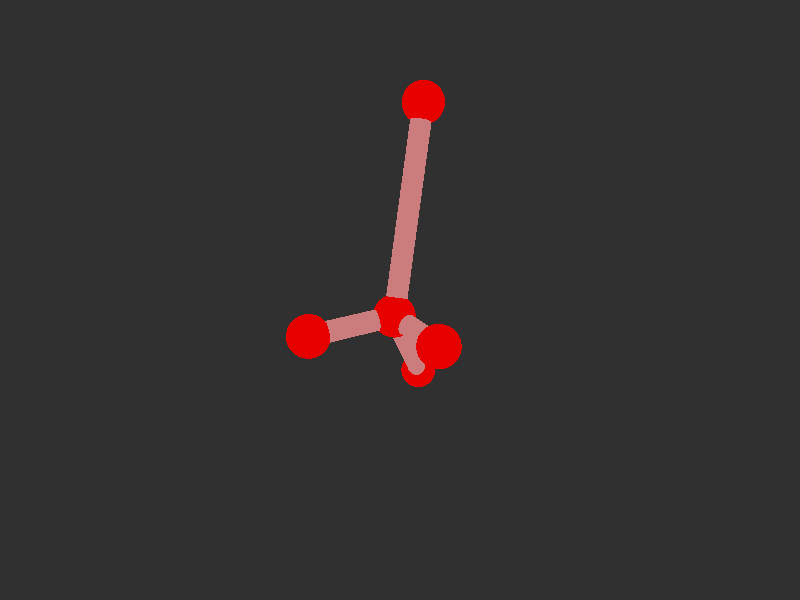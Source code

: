 #version 3.7; 
    global_settings { assumed_gamma 1.0 }
    

    camera {
    location  <20, 20, 20>
    right     x*image_width/image_height
    look_at   <0, 0, 0>
    angle 58
    }

    background { color rgb<1,1,1>*0.03 }


    light_source { <-20, 30, -25> color red 0.6 green 0.6 blue 0.6 }
    light_source { < 20, 30, -25> color red 0.6 green 0.6 blue 0.6 }
    
    #declare m = 1;
    union {

    union {
    sphere { m*<1.1016274062094384,-7.29231345639026e-19,0.724953541779624>, 1 }        
    sphere {  m*<1.2988255903281851,9.604607011288312e-19,3.71847325694878>, 1 }
    sphere {  m*<4.893668870884961,5.816490542366955e-18,-0.9037860622713951>, 1 }
    sphere {  m*<-3.821344109948575,8.164965809277259,-2.2913124234571303>, 1}
    sphere { m*<-3.821344109948575,-8.164965809277259,-2.291312423457133>, 1 }    

        pigment { color rgb<0.8,0,0>  }
    finish { ambient 0.1 diffuse 0.7 phong 1 }
    }    
    union {
    cylinder { m*<1.2988255903281851,9.604607011288312e-19,3.71847325694878>, <1.1016274062094384,-7.29231345639026e-19,0.724953541779624>, 0.5 }
    cylinder { m*<4.893668870884961,5.816490542366955e-18,-0.9037860622713951>, <1.1016274062094384,-7.29231345639026e-19,0.724953541779624>, 0.5}
    cylinder { m*<-3.821344109948575,8.164965809277259,-2.2913124234571303>, <1.1016274062094384,-7.29231345639026e-19,0.724953541779624>, 0.5 }
    cylinder {  m*<-3.821344109948575,-8.164965809277259,-2.291312423457133>, <1.1016274062094384,-7.29231345639026e-19,0.724953541779624>, 0.5}

    pigment { color rgb<0.6,.2,.2>  }
    finish { ambient 0.1 diffuse 0.7 phong 1 }    
    }
    
    // rotate <0, 0, 0>
    }
    #version 3.7; 
    global_settings { assumed_gamma 1.0 }
    

    camera {
    location  <20, 20, 20>
    right     x*image_width/image_height
    look_at   <0, 0, 0>
    angle 58
    }

    background { color rgb<1,1,1>*0.03 }


    light_source { <-20, 30, -25> color red 0.6 green 0.6 blue 0.6 }
    light_source { < 20, 30, -25> color red 0.6 green 0.6 blue 0.6 }
    
    #declare m = 1;
    union {

    union {
    sphere { m*<1.1016274062094384,-7.29231345639026e-19,0.724953541779624>, 1 }        
    sphere {  m*<1.2988255903281851,9.604607011288312e-19,3.71847325694878>, 1 }
    sphere {  m*<4.893668870884961,5.816490542366955e-18,-0.9037860622713951>, 1 }
    sphere {  m*<-3.821344109948575,8.164965809277259,-2.2913124234571303>, 1}
    sphere { m*<-3.821344109948575,-8.164965809277259,-2.291312423457133>, 1 }    

        pigment { color rgb<0.8,0,0>  }
    finish { ambient 0.1 diffuse 0.7 phong 1 }
    }    
    union {
    cylinder { m*<1.2988255903281851,9.604607011288312e-19,3.71847325694878>, <1.1016274062094384,-7.29231345639026e-19,0.724953541779624>, 0.5 }
    cylinder { m*<4.893668870884961,5.816490542366955e-18,-0.9037860622713951>, <1.1016274062094384,-7.29231345639026e-19,0.724953541779624>, 0.5}
    cylinder { m*<-3.821344109948575,8.164965809277259,-2.2913124234571303>, <1.1016274062094384,-7.29231345639026e-19,0.724953541779624>, 0.5 }
    cylinder {  m*<-3.821344109948575,-8.164965809277259,-2.291312423457133>, <1.1016274062094384,-7.29231345639026e-19,0.724953541779624>, 0.5}

    pigment { color rgb<0.6,.2,.2>  }
    finish { ambient 0.1 diffuse 0.7 phong 1 }    
    }
    
    // rotate <0, 0, 0>
    }
    